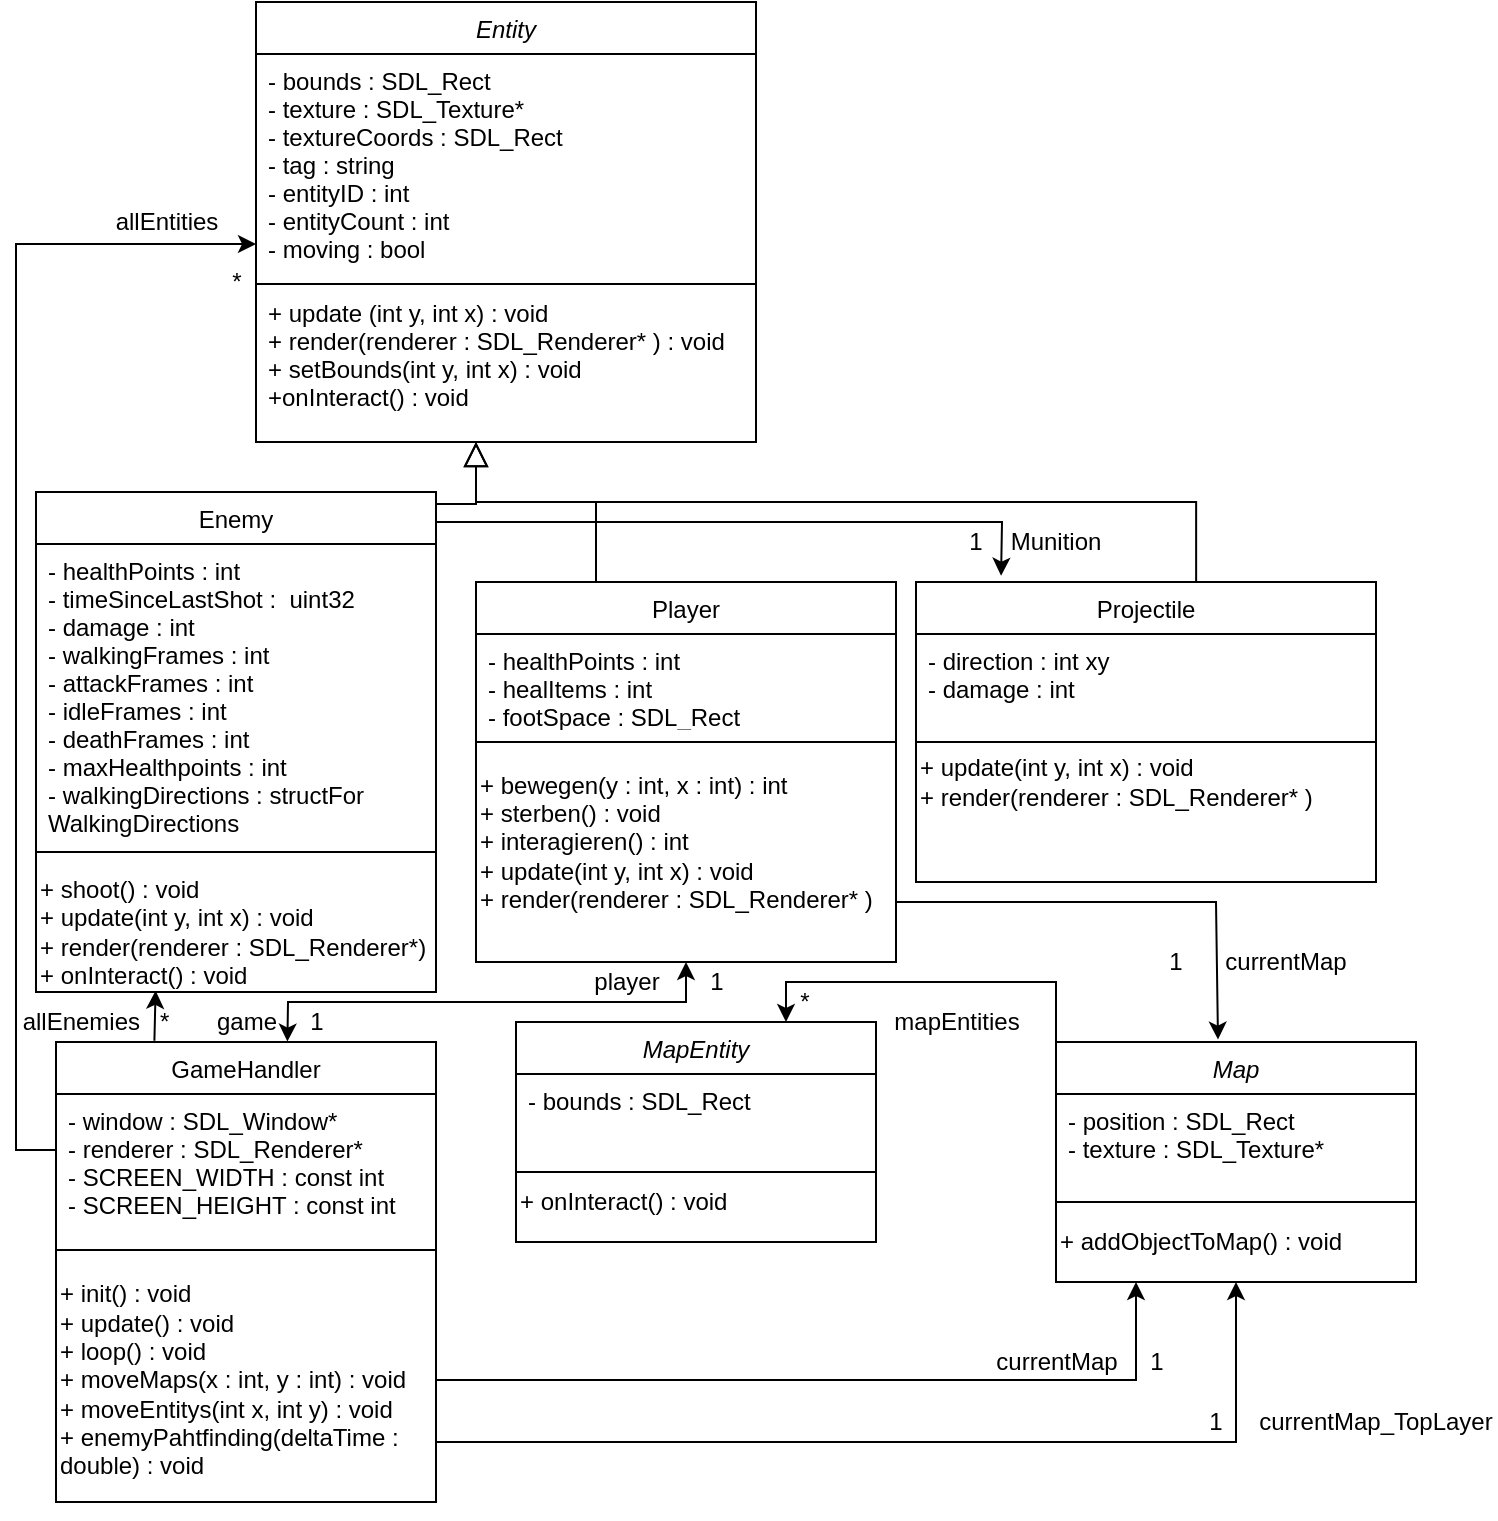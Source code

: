 <mxfile version="13.7.3" type="device"><diagram id="C5RBs43oDa-KdzZeNtuy" name="Page-1"><mxGraphModel dx="1086" dy="1975" grid="1" gridSize="10" guides="1" tooltips="1" connect="1" arrows="1" fold="1" page="1" pageScale="1" pageWidth="827" pageHeight="1169" math="0" shadow="0"><root><mxCell id="WIyWlLk6GJQsqaUBKTNV-0"/><mxCell id="WIyWlLk6GJQsqaUBKTNV-1" parent="WIyWlLk6GJQsqaUBKTNV-0"/><mxCell id="zkfFHV4jXpPFQw0GAbJ--12" value="" style="endArrow=block;endSize=10;endFill=0;shadow=0;strokeWidth=1;rounded=0;edgeStyle=elbowEdgeStyle;elbow=vertical;" parent="WIyWlLk6GJQsqaUBKTNV-1" source="zkfFHV4jXpPFQw0GAbJ--6" target="zkfFHV4jXpPFQw0GAbJ--0" edge="1"><mxGeometry width="160" relative="1" as="geometry"><mxPoint x="110" y="103" as="sourcePoint"/><mxPoint x="110" y="103" as="targetPoint"/><Array as="points"><mxPoint x="240" y="221"/></Array></mxGeometry></mxCell><mxCell id="zkfFHV4jXpPFQw0GAbJ--16" value="" style="endArrow=block;endSize=10;endFill=0;shadow=0;strokeWidth=1;rounded=0;edgeStyle=elbowEdgeStyle;elbow=vertical;" parent="WIyWlLk6GJQsqaUBKTNV-1" source="zkfFHV4jXpPFQw0GAbJ--13" edge="1"><mxGeometry width="160" relative="1" as="geometry"><mxPoint x="120" y="273" as="sourcePoint"/><mxPoint x="240" y="190" as="targetPoint"/><Array as="points"><mxPoint x="300" y="220"/><mxPoint x="290" y="220"/></Array></mxGeometry></mxCell><mxCell id="ireMfG32L-UuXTgpNCbU-6" value="" style="endArrow=none;endSize=10;endFill=0;shadow=0;strokeWidth=1;rounded=0;edgeStyle=elbowEdgeStyle;elbow=vertical;exitX=0.609;exitY=0.004;exitDx=0;exitDy=0;exitPerimeter=0;" parent="WIyWlLk6GJQsqaUBKTNV-1" source="ireMfG32L-UuXTgpNCbU-9" edge="1"><mxGeometry width="160" relative="1" as="geometry"><mxPoint x="620" y="250" as="sourcePoint"/><mxPoint x="240" y="220" as="targetPoint"/><Array as="points"><mxPoint x="450" y="220"/><mxPoint x="470" y="220"/></Array></mxGeometry></mxCell><mxCell id="zkfFHV4jXpPFQw0GAbJ--13" value="Player" style="swimlane;fontStyle=0;align=center;verticalAlign=top;childLayout=stackLayout;horizontal=1;startSize=26;horizontalStack=0;resizeParent=1;resizeLast=0;collapsible=1;marginBottom=0;rounded=0;shadow=0;strokeWidth=1;" parent="WIyWlLk6GJQsqaUBKTNV-1" vertex="1"><mxGeometry x="240" y="260" width="210" height="190" as="geometry"><mxRectangle x="340" y="380" width="170" height="26" as="alternateBounds"/></mxGeometry></mxCell><mxCell id="zkfFHV4jXpPFQw0GAbJ--14" value="- healthPoints : int &#10;- healItems : int&#10;- footSpace : SDL_Rect" style="text;align=left;verticalAlign=top;spacingLeft=4;spacingRight=4;overflow=hidden;rotatable=0;points=[[0,0.5],[1,0.5]];portConstraint=eastwest;" parent="zkfFHV4jXpPFQw0GAbJ--13" vertex="1"><mxGeometry y="26" width="210" height="44" as="geometry"/></mxCell><mxCell id="zkfFHV4jXpPFQw0GAbJ--15" value="" style="line;html=1;strokeWidth=1;align=left;verticalAlign=middle;spacingTop=-1;spacingLeft=3;spacingRight=3;rotatable=0;labelPosition=right;points=[];portConstraint=eastwest;" parent="zkfFHV4jXpPFQw0GAbJ--13" vertex="1"><mxGeometry y="70" width="210" height="20" as="geometry"/></mxCell><mxCell id="ireMfG32L-UuXTgpNCbU-3" value="+ bewegen(y : int, x : int) : int&lt;br&gt;+ sterben() : void&lt;br&gt;+ interagieren() : int&lt;br&gt;+ update(int y, int x) : void&lt;br&gt;+&amp;nbsp;&lt;span&gt;render(renderer : SDL_Renderer* )&lt;/span&gt;" style="text;html=1;strokeColor=none;fillColor=none;align=left;verticalAlign=middle;whiteSpace=wrap;rounded=0;" parent="zkfFHV4jXpPFQw0GAbJ--13" vertex="1"><mxGeometry y="90" width="210" height="80" as="geometry"/></mxCell><mxCell id="ireMfG32L-UuXTgpNCbU-9" value="Projectile" style="swimlane;fontStyle=0;align=center;verticalAlign=top;childLayout=stackLayout;horizontal=1;startSize=26;horizontalStack=0;resizeParent=1;resizeLast=0;collapsible=1;marginBottom=0;rounded=0;shadow=0;strokeWidth=1;" parent="WIyWlLk6GJQsqaUBKTNV-1" vertex="1"><mxGeometry x="460" y="260" width="230" height="150" as="geometry"><mxRectangle x="340" y="380" width="170" height="26" as="alternateBounds"/></mxGeometry></mxCell><mxCell id="ireMfG32L-UuXTgpNCbU-10" value="- direction : int xy&#10;- damage : int" style="text;align=left;verticalAlign=top;spacingLeft=4;spacingRight=4;overflow=hidden;rotatable=0;points=[[0,0.5],[1,0.5]];portConstraint=eastwest;" parent="ireMfG32L-UuXTgpNCbU-9" vertex="1"><mxGeometry y="26" width="230" height="44" as="geometry"/></mxCell><mxCell id="ireMfG32L-UuXTgpNCbU-11" value="" style="line;html=1;strokeWidth=1;align=left;verticalAlign=middle;spacingTop=-1;spacingLeft=3;spacingRight=3;rotatable=0;labelPosition=right;points=[];portConstraint=eastwest;" parent="ireMfG32L-UuXTgpNCbU-9" vertex="1"><mxGeometry y="70" width="230" height="20" as="geometry"/></mxCell><mxCell id="ireMfG32L-UuXTgpNCbU-12" value="+ update(int y, int x) : void&lt;br&gt;&lt;span&gt;+ render(renderer : SDL_Renderer* )&lt;/span&gt;" style="text;html=1;strokeColor=none;fillColor=none;align=left;verticalAlign=middle;whiteSpace=wrap;rounded=0;" parent="ireMfG32L-UuXTgpNCbU-9" vertex="1"><mxGeometry y="90" width="230" height="20" as="geometry"/></mxCell><mxCell id="bjbM4pXFoCjJsERcXQf7-0" value="GameHandler" style="swimlane;fontStyle=0;align=center;verticalAlign=top;childLayout=stackLayout;horizontal=1;startSize=26;horizontalStack=0;resizeParent=1;resizeLast=0;collapsible=1;marginBottom=0;rounded=0;shadow=0;strokeWidth=1;" parent="WIyWlLk6GJQsqaUBKTNV-1" vertex="1"><mxGeometry x="30" y="490" width="190" height="230" as="geometry"><mxRectangle x="130" y="380" width="160" height="26" as="alternateBounds"/></mxGeometry></mxCell><mxCell id="bjbM4pXFoCjJsERcXQf7-1" value="- window : SDL_Window*&#10;- renderer : SDL_Renderer*&#10;- SCREEN_WIDTH : const int &#10;- SCREEN_HEIGHT : const int " style="text;align=left;verticalAlign=top;spacingLeft=4;spacingRight=4;overflow=hidden;rotatable=0;points=[[0,0.5],[1,0.5]];portConstraint=eastwest;" parent="bjbM4pXFoCjJsERcXQf7-0" vertex="1"><mxGeometry y="26" width="190" height="74" as="geometry"/></mxCell><mxCell id="bjbM4pXFoCjJsERcXQf7-2" value="" style="line;html=1;strokeWidth=1;align=left;verticalAlign=middle;spacingTop=-1;spacingLeft=3;spacingRight=3;rotatable=0;labelPosition=right;points=[];portConstraint=eastwest;" parent="bjbM4pXFoCjJsERcXQf7-0" vertex="1"><mxGeometry y="100" width="190" height="8" as="geometry"/></mxCell><mxCell id="bjbM4pXFoCjJsERcXQf7-3" value="+ init() : void&lt;br&gt;+ update() : void&lt;br&gt;+ loop() : void&lt;br&gt;+ moveMaps(x : int, y : int) : void&lt;br&gt;+ moveEntitys(int x, int y) : void&lt;br&gt;+ enemyPahtfinding(deltaTime : double) : void" style="text;html=1;strokeColor=none;fillColor=none;align=left;verticalAlign=middle;whiteSpace=wrap;rounded=0;" parent="bjbM4pXFoCjJsERcXQf7-0" vertex="1"><mxGeometry y="108" width="190" height="122" as="geometry"/></mxCell><mxCell id="bjbM4pXFoCjJsERcXQf7-5" value="" style="endArrow=classic;html=1;rounded=0;exitX=0.609;exitY=-0.001;exitDx=0;exitDy=0;exitPerimeter=0;entryX=0.5;entryY=1;entryDx=0;entryDy=0;startArrow=classic;startFill=1;" parent="WIyWlLk6GJQsqaUBKTNV-1" source="bjbM4pXFoCjJsERcXQf7-0" target="zkfFHV4jXpPFQw0GAbJ--13" edge="1"><mxGeometry width="50" height="50" relative="1" as="geometry"><mxPoint x="290" y="463" as="sourcePoint"/><mxPoint x="340" y="413" as="targetPoint"/><Array as="points"><mxPoint x="146" y="470"/><mxPoint x="345" y="470"/></Array></mxGeometry></mxCell><mxCell id="bjbM4pXFoCjJsERcXQf7-11" style="edgeStyle=orthogonalEdgeStyle;rounded=0;orthogonalLoop=1;jettySize=auto;html=1;exitX=0;exitY=0.5;exitDx=0;exitDy=0;" parent="WIyWlLk6GJQsqaUBKTNV-1" source="bjbM4pXFoCjJsERcXQf7-1" target="zkfFHV4jXpPFQw0GAbJ--0" edge="1"><mxGeometry relative="1" as="geometry"><mxPoint x="10" y="30" as="targetPoint"/><Array as="points"><mxPoint x="10" y="544"/><mxPoint x="10" y="91"/></Array></mxGeometry></mxCell><mxCell id="bjbM4pXFoCjJsERcXQf7-12" value="*" style="text;html=1;align=center;verticalAlign=middle;resizable=0;points=[];autosize=1;strokeColor=none;fillColor=none;" parent="WIyWlLk6GJQsqaUBKTNV-1" vertex="1"><mxGeometry x="110" y="100" width="20" height="20" as="geometry"/></mxCell><mxCell id="bjbM4pXFoCjJsERcXQf7-13" value="allEntities" style="text;html=1;align=center;verticalAlign=middle;resizable=0;points=[];autosize=1;strokeColor=none;fillColor=none;" parent="WIyWlLk6GJQsqaUBKTNV-1" vertex="1"><mxGeometry x="50" y="70" width="70" height="20" as="geometry"/></mxCell><mxCell id="bjbM4pXFoCjJsERcXQf7-24" style="edgeStyle=orthogonalEdgeStyle;rounded=0;orthogonalLoop=1;jettySize=auto;html=1;exitX=0;exitY=0;exitDx=0;exitDy=0;entryX=0.75;entryY=0;entryDx=0;entryDy=0;" parent="WIyWlLk6GJQsqaUBKTNV-1" source="bjbM4pXFoCjJsERcXQf7-14" target="bjbM4pXFoCjJsERcXQf7-18" edge="1"><mxGeometry relative="1" as="geometry"/></mxCell><mxCell id="bjbM4pXFoCjJsERcXQf7-14" value="Map" style="swimlane;fontStyle=2;align=center;verticalAlign=top;childLayout=stackLayout;horizontal=1;startSize=26;horizontalStack=0;resizeParent=1;resizeLast=0;collapsible=1;marginBottom=0;rounded=0;shadow=0;strokeWidth=1;" parent="WIyWlLk6GJQsqaUBKTNV-1" vertex="1"><mxGeometry x="530" y="490" width="180" height="120" as="geometry"><mxRectangle x="340" y="380" width="170" height="26" as="alternateBounds"/></mxGeometry></mxCell><mxCell id="bjbM4pXFoCjJsERcXQf7-15" value="- position : SDL_Rect&#10;- texture : SDL_Texture*" style="text;align=left;verticalAlign=top;spacingLeft=4;spacingRight=4;overflow=hidden;rotatable=0;points=[[0,0.5],[1,0.5]];portConstraint=eastwest;" parent="bjbM4pXFoCjJsERcXQf7-14" vertex="1"><mxGeometry y="26" width="180" height="44" as="geometry"/></mxCell><mxCell id="bjbM4pXFoCjJsERcXQf7-16" value="" style="line;html=1;strokeWidth=1;align=left;verticalAlign=middle;spacingTop=-1;spacingLeft=3;spacingRight=3;rotatable=0;labelPosition=right;points=[];portConstraint=eastwest;" parent="bjbM4pXFoCjJsERcXQf7-14" vertex="1"><mxGeometry y="70" width="180" height="20" as="geometry"/></mxCell><mxCell id="dp0CJOF1FscUuOVwU8jP-0" value="+ addObjectToMap() : void" style="text;html=1;strokeColor=none;fillColor=none;align=left;verticalAlign=middle;whiteSpace=wrap;rounded=0;" parent="bjbM4pXFoCjJsERcXQf7-14" vertex="1"><mxGeometry y="90" width="180" height="20" as="geometry"/></mxCell><mxCell id="bjbM4pXFoCjJsERcXQf7-18" value="MapEntity" style="swimlane;fontStyle=2;align=center;verticalAlign=top;childLayout=stackLayout;horizontal=1;startSize=26;horizontalStack=0;resizeParent=1;resizeLast=0;collapsible=1;marginBottom=0;rounded=0;shadow=0;strokeWidth=1;" parent="WIyWlLk6GJQsqaUBKTNV-1" vertex="1"><mxGeometry x="260" y="480" width="180" height="110" as="geometry"><mxRectangle x="340" y="380" width="170" height="26" as="alternateBounds"/></mxGeometry></mxCell><mxCell id="bjbM4pXFoCjJsERcXQf7-19" value="- bounds : SDL_Rect&#10;" style="text;align=left;verticalAlign=top;spacingLeft=4;spacingRight=4;overflow=hidden;rotatable=0;points=[[0,0.5],[1,0.5]];portConstraint=eastwest;" parent="bjbM4pXFoCjJsERcXQf7-18" vertex="1"><mxGeometry y="26" width="180" height="44" as="geometry"/></mxCell><mxCell id="bjbM4pXFoCjJsERcXQf7-20" value="" style="line;html=1;strokeWidth=1;align=left;verticalAlign=middle;spacingTop=-1;spacingLeft=3;spacingRight=3;rotatable=0;labelPosition=right;points=[];portConstraint=eastwest;" parent="bjbM4pXFoCjJsERcXQf7-18" vertex="1"><mxGeometry y="70" width="180" height="10" as="geometry"/></mxCell><mxCell id="bjbM4pXFoCjJsERcXQf7-21" value="+ onInteract() : void" style="text;html=1;strokeColor=none;fillColor=none;align=left;verticalAlign=middle;whiteSpace=wrap;rounded=0;" parent="bjbM4pXFoCjJsERcXQf7-18" vertex="1"><mxGeometry y="80" width="180" height="20" as="geometry"/></mxCell><mxCell id="bjbM4pXFoCjJsERcXQf7-25" value="*" style="text;html=1;align=center;verticalAlign=middle;resizable=0;points=[];autosize=1;strokeColor=none;fillColor=none;" parent="WIyWlLk6GJQsqaUBKTNV-1" vertex="1"><mxGeometry x="394" y="460" width="20" height="20" as="geometry"/></mxCell><mxCell id="bjbM4pXFoCjJsERcXQf7-26" value="" style="endArrow=classic;html=1;rounded=0;exitX=1;exitY=0.5;exitDx=0;exitDy=0;" parent="WIyWlLk6GJQsqaUBKTNV-1" source="bjbM4pXFoCjJsERcXQf7-3" edge="1"><mxGeometry width="50" height="50" relative="1" as="geometry"><mxPoint x="290" y="470" as="sourcePoint"/><mxPoint x="570" y="610" as="targetPoint"/><Array as="points"><mxPoint x="570" y="659"/><mxPoint x="570" y="624"/></Array></mxGeometry></mxCell><mxCell id="bjbM4pXFoCjJsERcXQf7-27" value="1" style="text;html=1;align=center;verticalAlign=middle;resizable=0;points=[];autosize=1;strokeColor=none;fillColor=none;" parent="WIyWlLk6GJQsqaUBKTNV-1" vertex="1"><mxGeometry x="350" y="450" width="20" height="20" as="geometry"/></mxCell><mxCell id="bjbM4pXFoCjJsERcXQf7-28" value="1" style="text;html=1;align=center;verticalAlign=middle;resizable=0;points=[];autosize=1;strokeColor=none;fillColor=none;" parent="WIyWlLk6GJQsqaUBKTNV-1" vertex="1"><mxGeometry x="150" y="470" width="20" height="20" as="geometry"/></mxCell><mxCell id="bjbM4pXFoCjJsERcXQf7-29" value="player" style="text;html=1;align=center;verticalAlign=middle;resizable=0;points=[];autosize=1;strokeColor=none;fillColor=none;" parent="WIyWlLk6GJQsqaUBKTNV-1" vertex="1"><mxGeometry x="290" y="450" width="50" height="20" as="geometry"/></mxCell><mxCell id="bjbM4pXFoCjJsERcXQf7-30" value="game" style="text;html=1;align=center;verticalAlign=middle;resizable=0;points=[];autosize=1;strokeColor=none;fillColor=none;" parent="WIyWlLk6GJQsqaUBKTNV-1" vertex="1"><mxGeometry x="100" y="470" width="50" height="20" as="geometry"/></mxCell><mxCell id="bjbM4pXFoCjJsERcXQf7-31" value="mapEntities" style="text;html=1;align=center;verticalAlign=middle;resizable=0;points=[];autosize=1;strokeColor=none;fillColor=none;" parent="WIyWlLk6GJQsqaUBKTNV-1" vertex="1"><mxGeometry x="440" y="470" width="80" height="20" as="geometry"/></mxCell><mxCell id="bjbM4pXFoCjJsERcXQf7-32" value="1" style="text;html=1;align=center;verticalAlign=middle;resizable=0;points=[];autosize=1;strokeColor=none;fillColor=none;" parent="WIyWlLk6GJQsqaUBKTNV-1" vertex="1"><mxGeometry x="570" y="640" width="20" height="20" as="geometry"/></mxCell><mxCell id="bjbM4pXFoCjJsERcXQf7-33" value="currentMap" style="text;html=1;align=center;verticalAlign=middle;resizable=0;points=[];autosize=1;strokeColor=none;fillColor=none;" parent="WIyWlLk6GJQsqaUBKTNV-1" vertex="1"><mxGeometry x="490" y="640" width="80" height="20" as="geometry"/></mxCell><mxCell id="S-g_6aFe61QyQtKvh65u-1" value="" style="endArrow=classic;html=1;exitX=1;exitY=1;exitDx=0;exitDy=0;entryX=0.5;entryY=1;entryDx=0;entryDy=0;rounded=0;" parent="WIyWlLk6GJQsqaUBKTNV-1" source="bjbM4pXFoCjJsERcXQf7-3" target="bjbM4pXFoCjJsERcXQf7-14" edge="1"><mxGeometry width="50" height="50" relative="1" as="geometry"><mxPoint x="160" y="700" as="sourcePoint"/><mxPoint x="400" y="700" as="targetPoint"/><Array as="points"><mxPoint x="220" y="690"/><mxPoint x="620" y="690"/></Array></mxGeometry></mxCell><mxCell id="S-g_6aFe61QyQtKvh65u-5" value="currentMap_TopLayer" style="text;html=1;strokeColor=none;fillColor=none;align=center;verticalAlign=middle;whiteSpace=wrap;rounded=0;" parent="WIyWlLk6GJQsqaUBKTNV-1" vertex="1"><mxGeometry x="630" y="670" width="120" height="20" as="geometry"/></mxCell><mxCell id="S-g_6aFe61QyQtKvh65u-6" value="1" style="text;html=1;strokeColor=none;fillColor=none;align=center;verticalAlign=middle;whiteSpace=wrap;rounded=0;" parent="WIyWlLk6GJQsqaUBKTNV-1" vertex="1"><mxGeometry x="590" y="670" width="40" height="20" as="geometry"/></mxCell><mxCell id="S-g_6aFe61QyQtKvh65u-7" value="" style="endArrow=classic;html=1;entryX=0.45;entryY=-0.01;entryDx=0;entryDy=0;entryPerimeter=0;rounded=0;" parent="WIyWlLk6GJQsqaUBKTNV-1" target="bjbM4pXFoCjJsERcXQf7-14" edge="1"><mxGeometry width="50" height="50" relative="1" as="geometry"><mxPoint x="450" y="420" as="sourcePoint"/><mxPoint x="670" y="420" as="targetPoint"/><Array as="points"><mxPoint x="610" y="420"/></Array></mxGeometry></mxCell><mxCell id="S-g_6aFe61QyQtKvh65u-8" value="currentMap" style="text;html=1;strokeColor=none;fillColor=none;align=center;verticalAlign=middle;whiteSpace=wrap;rounded=0;" parent="WIyWlLk6GJQsqaUBKTNV-1" vertex="1"><mxGeometry x="600" y="440" width="90" height="20" as="geometry"/></mxCell><mxCell id="S-g_6aFe61QyQtKvh65u-9" value="1" style="text;html=1;strokeColor=none;fillColor=none;align=center;verticalAlign=middle;whiteSpace=wrap;rounded=0;" parent="WIyWlLk6GJQsqaUBKTNV-1" vertex="1"><mxGeometry x="570" y="440" width="40" height="20" as="geometry"/></mxCell><mxCell id="1QQPnMuFrpfltfR62wvg-1" value="" style="endArrow=classic;html=1;entryX=0.185;entryY=-0.021;entryDx=0;entryDy=0;entryPerimeter=0;exitX=0.75;exitY=0;exitDx=0;exitDy=0;rounded=0;" parent="WIyWlLk6GJQsqaUBKTNV-1" source="zkfFHV4jXpPFQw0GAbJ--6" target="ireMfG32L-UuXTgpNCbU-9" edge="1"><mxGeometry width="50" height="50" relative="1" as="geometry"><mxPoint x="503" y="230" as="sourcePoint"/><mxPoint x="450" y="150" as="targetPoint"/><Array as="points"><mxPoint x="180" y="230"/><mxPoint x="503" y="230"/></Array></mxGeometry></mxCell><mxCell id="1QQPnMuFrpfltfR62wvg-2" value="Munition" style="text;html=1;strokeColor=none;fillColor=none;align=center;verticalAlign=middle;whiteSpace=wrap;rounded=0;" parent="WIyWlLk6GJQsqaUBKTNV-1" vertex="1"><mxGeometry x="510" y="230" width="40" height="20" as="geometry"/></mxCell><mxCell id="1QQPnMuFrpfltfR62wvg-3" value="1" style="text;html=1;strokeColor=none;fillColor=none;align=center;verticalAlign=middle;whiteSpace=wrap;rounded=0;" parent="WIyWlLk6GJQsqaUBKTNV-1" vertex="1"><mxGeometry x="470" y="230" width="40" height="20" as="geometry"/></mxCell><mxCell id="zkfFHV4jXpPFQw0GAbJ--0" value="Entity" style="swimlane;fontStyle=2;align=center;verticalAlign=top;childLayout=stackLayout;horizontal=1;startSize=26;horizontalStack=0;resizeParent=1;resizeLast=0;collapsible=1;marginBottom=0;rounded=0;shadow=0;strokeWidth=1;" parent="WIyWlLk6GJQsqaUBKTNV-1" vertex="1"><mxGeometry x="130" y="-30" width="250" height="220" as="geometry"><mxRectangle x="230" y="140" width="160" height="26" as="alternateBounds"/></mxGeometry></mxCell><mxCell id="zkfFHV4jXpPFQw0GAbJ--1" value="- bounds : SDL_Rect &#10;- texture : SDL_Texture*&#10;- textureCoords : SDL_Rect&#10;- tag : string&#10;- entityID : int&#10;- entityCount : int&#10;- moving : bool" style="text;align=left;verticalAlign=top;spacingLeft=4;spacingRight=4;overflow=hidden;rotatable=0;points=[[0,0.5],[1,0.5]];portConstraint=eastwest;" parent="zkfFHV4jXpPFQw0GAbJ--0" vertex="1"><mxGeometry y="26" width="250" height="114" as="geometry"/></mxCell><mxCell id="zkfFHV4jXpPFQw0GAbJ--4" value="" style="line;html=1;strokeWidth=1;align=left;verticalAlign=middle;spacingTop=-1;spacingLeft=3;spacingRight=3;rotatable=0;labelPosition=right;points=[];portConstraint=eastwest;" parent="zkfFHV4jXpPFQw0GAbJ--0" vertex="1"><mxGeometry y="140" width="250" height="2" as="geometry"/></mxCell><mxCell id="zkfFHV4jXpPFQw0GAbJ--5" value="+ update (int y, int x) : void&#10;+ render(renderer : SDL_Renderer* ) : void&#10;+ setBounds(int y, int x) : void&#10;+onInteract() : void" style="text;align=left;verticalAlign=top;spacingLeft=4;spacingRight=4;overflow=hidden;rotatable=0;points=[[0,0.5],[1,0.5]];portConstraint=eastwest;" parent="zkfFHV4jXpPFQw0GAbJ--0" vertex="1"><mxGeometry y="142" width="250" height="78" as="geometry"/></mxCell><mxCell id="h7X3pXoSQlJU1HJNY45I-0" value="" style="endArrow=classic;html=1;exitX=0.865;exitY=0.969;exitDx=0;exitDy=0;exitPerimeter=0;entryX=0.299;entryY=0.99;entryDx=0;entryDy=0;entryPerimeter=0;" parent="WIyWlLk6GJQsqaUBKTNV-1" source="h7X3pXoSQlJU1HJNY45I-1" target="ireMfG32L-UuXTgpNCbU-4" edge="1"><mxGeometry width="50" height="50" relative="1" as="geometry"><mxPoint x="30" y="490" as="sourcePoint"/><mxPoint x="80" y="460" as="targetPoint"/></mxGeometry></mxCell><mxCell id="h7X3pXoSQlJU1HJNY45I-1" value="allEnemies&amp;nbsp; &amp;nbsp;*" style="text;html=1;strokeColor=none;fillColor=none;align=center;verticalAlign=middle;whiteSpace=wrap;rounded=0;" parent="WIyWlLk6GJQsqaUBKTNV-1" vertex="1"><mxGeometry x="10" y="470" width="80" height="20" as="geometry"/></mxCell><mxCell id="zkfFHV4jXpPFQw0GAbJ--6" value="Enemy" style="swimlane;fontStyle=0;align=center;verticalAlign=top;childLayout=stackLayout;horizontal=1;startSize=26;horizontalStack=0;resizeParent=1;resizeLast=0;collapsible=1;marginBottom=0;rounded=0;shadow=0;strokeWidth=1;" parent="WIyWlLk6GJQsqaUBKTNV-1" vertex="1"><mxGeometry x="20" y="215" width="200" height="250" as="geometry"><mxRectangle x="130" y="380" width="160" height="26" as="alternateBounds"/></mxGeometry></mxCell><mxCell id="zkfFHV4jXpPFQw0GAbJ--7" value="- healthPoints : int&#10;- timeSinceLastShot :  uint32&#10;- damage : int&#10;- walkingFrames : int&#10;- attackFrames : int&#10;- idleFrames : int&#10;- deathFrames : int&#10;- maxHealthpoints : int&#10;- walkingDirections : structFor&#10;WalkingDirections&#10;&#10;" style="text;align=left;verticalAlign=top;spacingLeft=4;spacingRight=4;overflow=hidden;rotatable=0;points=[[0,0.5],[1,0.5]];portConstraint=eastwest;" parent="zkfFHV4jXpPFQw0GAbJ--6" vertex="1"><mxGeometry y="26" width="200" height="144" as="geometry"/></mxCell><mxCell id="zkfFHV4jXpPFQw0GAbJ--9" value="" style="line;html=1;strokeWidth=1;align=left;verticalAlign=middle;spacingTop=-1;spacingLeft=3;spacingRight=3;rotatable=0;labelPosition=right;points=[];portConstraint=eastwest;" parent="zkfFHV4jXpPFQw0GAbJ--6" vertex="1"><mxGeometry y="170" width="200" height="20" as="geometry"/></mxCell><mxCell id="ireMfG32L-UuXTgpNCbU-4" value="+ shoot() : void&lt;br&gt;+ update(int y, int x) : void&lt;br&gt;+&amp;nbsp;&lt;span&gt;render(renderer : SDL_Renderer*)&lt;br&gt;+ onInteract() : void&lt;br&gt;&lt;/span&gt;" style="text;html=1;strokeColor=none;fillColor=none;align=left;verticalAlign=middle;whiteSpace=wrap;rounded=0;" parent="zkfFHV4jXpPFQw0GAbJ--6" vertex="1"><mxGeometry y="190" width="200" height="60" as="geometry"/></mxCell></root></mxGraphModel></diagram></mxfile>